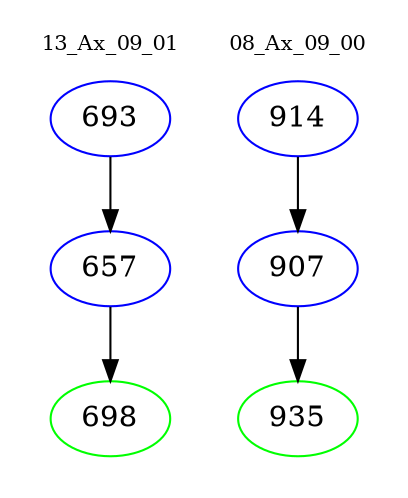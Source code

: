 digraph{
subgraph cluster_0 {
color = white
label = "13_Ax_09_01";
fontsize=10;
T0_693 [label="693", color="blue"]
T0_693 -> T0_657 [color="black"]
T0_657 [label="657", color="blue"]
T0_657 -> T0_698 [color="black"]
T0_698 [label="698", color="green"]
}
subgraph cluster_1 {
color = white
label = "08_Ax_09_00";
fontsize=10;
T1_914 [label="914", color="blue"]
T1_914 -> T1_907 [color="black"]
T1_907 [label="907", color="blue"]
T1_907 -> T1_935 [color="black"]
T1_935 [label="935", color="green"]
}
}
